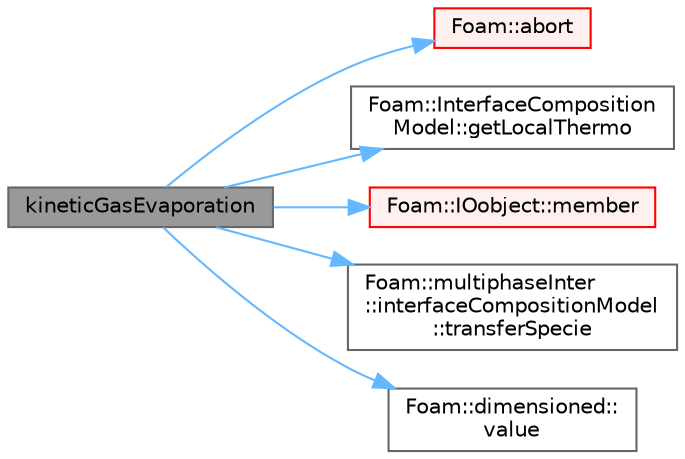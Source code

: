 digraph "kineticGasEvaporation"
{
 // LATEX_PDF_SIZE
  bgcolor="transparent";
  edge [fontname=Helvetica,fontsize=10,labelfontname=Helvetica,labelfontsize=10];
  node [fontname=Helvetica,fontsize=10,shape=box,height=0.2,width=0.4];
  rankdir="LR";
  Node1 [id="Node000001",label="kineticGasEvaporation",height=0.2,width=0.4,color="gray40", fillcolor="grey60", style="filled", fontcolor="black",tooltip=" "];
  Node1 -> Node2 [id="edge1_Node000001_Node000002",color="steelblue1",style="solid",tooltip=" "];
  Node2 [id="Node000002",label="Foam::abort",height=0.2,width=0.4,color="red", fillcolor="#FFF0F0", style="filled",URL="$namespaceFoam.html#aa346d711a4494a48e7c8aa9316f24263",tooltip=" "];
  Node1 -> Node4 [id="edge2_Node000001_Node000004",color="steelblue1",style="solid",tooltip=" "];
  Node4 [id="Node000004",label="Foam::InterfaceComposition\lModel::getLocalThermo",height=0.2,width=0.4,color="grey40", fillcolor="white", style="filled",URL="$classFoam_1_1InterfaceCompositionModel.html#add041b70eee314ea4044ae006cd48327",tooltip=" "];
  Node1 -> Node5 [id="edge3_Node000001_Node000005",color="steelblue1",style="solid",tooltip=" "];
  Node5 [id="Node000005",label="Foam::IOobject::member",height=0.2,width=0.4,color="red", fillcolor="#FFF0F0", style="filled",URL="$classFoam_1_1IOobject.html#acb7c4f38ac4785ed719c8d7d7fa414f5",tooltip=" "];
  Node1 -> Node7 [id="edge4_Node000001_Node000007",color="steelblue1",style="solid",tooltip=" "];
  Node7 [id="Node000007",label="Foam::multiphaseInter\l::interfaceCompositionModel\l::transferSpecie",height=0.2,width=0.4,color="grey40", fillcolor="white", style="filled",URL="$classFoam_1_1multiphaseInter_1_1interfaceCompositionModel.html#a4411af6fea66c706a7dcb20ae2d58eea",tooltip=" "];
  Node1 -> Node8 [id="edge5_Node000001_Node000008",color="steelblue1",style="solid",tooltip=" "];
  Node8 [id="Node000008",label="Foam::dimensioned::\lvalue",height=0.2,width=0.4,color="grey40", fillcolor="white", style="filled",URL="$classFoam_1_1dimensioned.html#af1a3591c50ac2e14b0fdd2347bdb440a",tooltip=" "];
}
